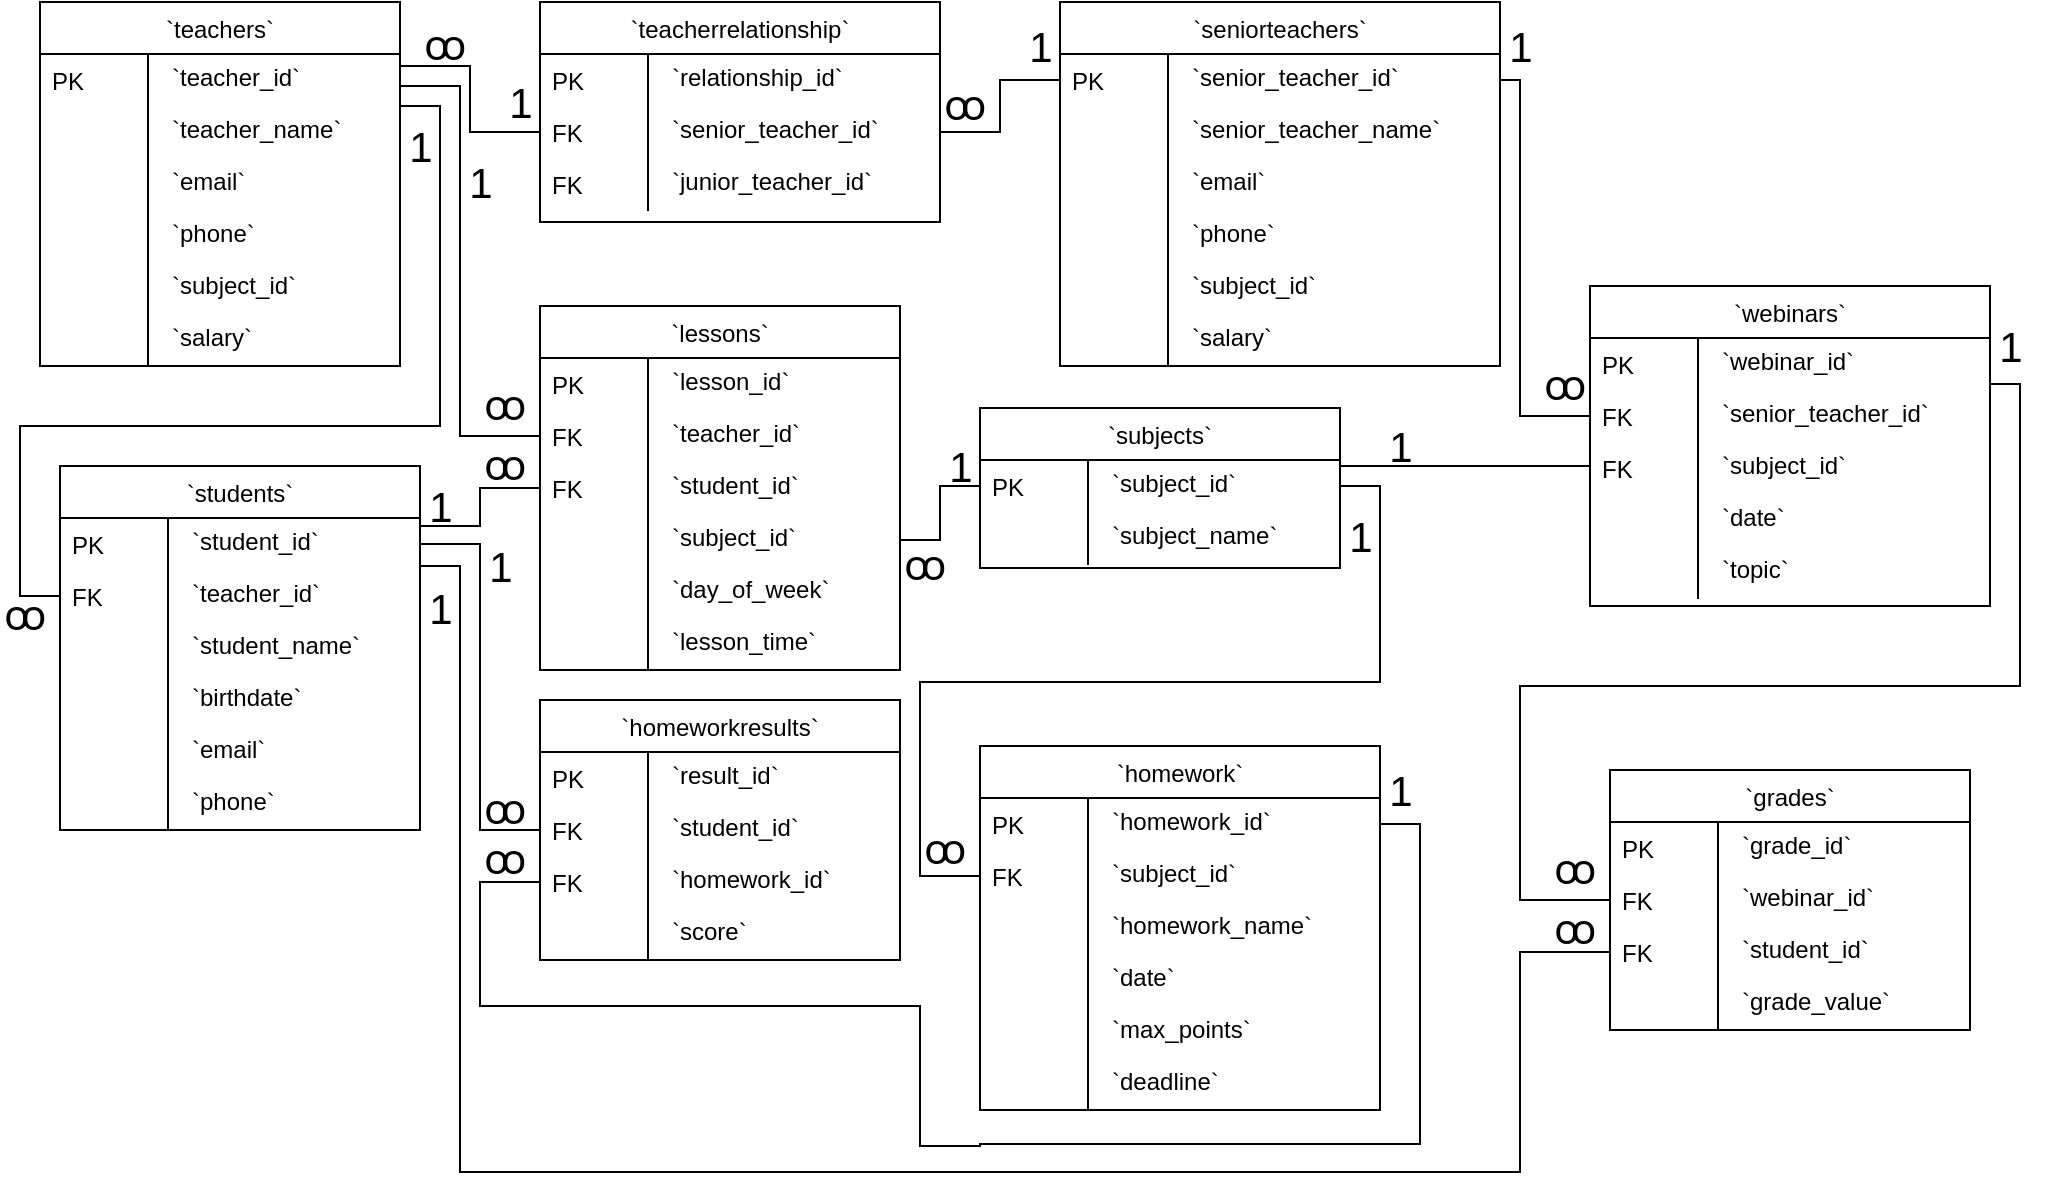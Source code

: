 <mxfile version="21.7.4" type="device">
  <diagram name="Страница — 1" id="VlObmKkYU1htEmcqtFjB">
    <mxGraphModel dx="1323" dy="-1681" grid="1" gridSize="10" guides="1" tooltips="1" connect="1" arrows="1" fold="1" page="1" pageScale="1" pageWidth="1169" pageHeight="827" math="0" shadow="0">
      <root>
        <mxCell id="0" />
        <mxCell id="1" parent="0" />
        <mxCell id="YLEVBwhidmgwvVXyxrOQ-135" value="`grades`" style="swimlane;fontStyle=0;childLayout=stackLayout;horizontal=1;startSize=26;fillColor=default;horizontalStack=0;resizeParent=1;resizeLast=0;collapsible=1;marginBottom=0;swimlaneFillColor=default;align=center;" parent="1" vertex="1">
          <mxGeometry x="815" y="3094" width="180" height="130" as="geometry" />
        </mxCell>
        <mxCell id="YLEVBwhidmgwvVXyxrOQ-136" value="`grade_id`" style="shape=partialRectangle;top=0;left=0;right=0;bottom=0;align=left;verticalAlign=top;spacingTop=-2;fillColor=none;spacingLeft=64;spacingRight=4;overflow=hidden;rotatable=0;points=[[0,0.5],[1,0.5]];portConstraint=eastwest;dropTarget=0;" parent="YLEVBwhidmgwvVXyxrOQ-135" vertex="1">
          <mxGeometry y="26" width="180" height="26" as="geometry" />
        </mxCell>
        <mxCell id="YLEVBwhidmgwvVXyxrOQ-137" value="PK" style="shape=partialRectangle;top=0;left=0;bottom=0;fillColor=none;align=left;verticalAlign=middle;spacingLeft=4;spacingRight=4;overflow=hidden;rotatable=180;points=[];portConstraint=eastwest;part=1;" parent="YLEVBwhidmgwvVXyxrOQ-136" vertex="1" connectable="0">
          <mxGeometry width="54" height="26" as="geometry" />
        </mxCell>
        <mxCell id="YLEVBwhidmgwvVXyxrOQ-140" value="`webinar_id`" style="shape=partialRectangle;top=0;left=0;right=0;bottom=0;align=left;verticalAlign=top;spacingTop=-2;fillColor=none;spacingLeft=64;spacingRight=4;overflow=hidden;rotatable=0;points=[[0,0.5],[1,0.5]];portConstraint=eastwest;dropTarget=0;" parent="YLEVBwhidmgwvVXyxrOQ-135" vertex="1">
          <mxGeometry y="52" width="180" height="26" as="geometry" />
        </mxCell>
        <mxCell id="YLEVBwhidmgwvVXyxrOQ-141" value="FK" style="shape=partialRectangle;top=0;left=0;bottom=0;fillColor=none;align=left;verticalAlign=middle;spacingLeft=4;spacingRight=4;overflow=hidden;rotatable=180;points=[];portConstraint=eastwest;part=1;" parent="YLEVBwhidmgwvVXyxrOQ-140" vertex="1" connectable="0">
          <mxGeometry width="54" height="26" as="geometry" />
        </mxCell>
        <mxCell id="YLEVBwhidmgwvVXyxrOQ-138" value="`student_id`" style="shape=partialRectangle;top=0;left=0;right=0;bottom=0;align=left;verticalAlign=top;spacingTop=-2;fillColor=none;spacingLeft=64;spacingRight=4;overflow=hidden;rotatable=0;points=[[0,0.5],[1,0.5]];portConstraint=eastwest;dropTarget=0;" parent="YLEVBwhidmgwvVXyxrOQ-135" vertex="1">
          <mxGeometry y="78" width="180" height="26" as="geometry" />
        </mxCell>
        <mxCell id="YLEVBwhidmgwvVXyxrOQ-139" value="FK" style="shape=partialRectangle;top=0;left=0;bottom=0;fillColor=none;align=left;verticalAlign=middle;spacingLeft=4;spacingRight=4;overflow=hidden;rotatable=180;points=[];portConstraint=eastwest;part=1;" parent="YLEVBwhidmgwvVXyxrOQ-138" vertex="1" connectable="0">
          <mxGeometry width="54" height="26" as="geometry" />
        </mxCell>
        <mxCell id="YLEVBwhidmgwvVXyxrOQ-142" value="`grade_value`" style="shape=partialRectangle;top=0;left=0;right=0;bottom=0;align=left;verticalAlign=top;spacingTop=-2;fillColor=none;spacingLeft=64;spacingRight=4;overflow=hidden;rotatable=0;points=[[0,0.5],[1,0.5]];portConstraint=eastwest;dropTarget=0;" parent="YLEVBwhidmgwvVXyxrOQ-135" vertex="1">
          <mxGeometry y="104" width="180" height="26" as="geometry" />
        </mxCell>
        <mxCell id="YLEVBwhidmgwvVXyxrOQ-143" value="" style="shape=partialRectangle;top=0;left=0;bottom=0;fillColor=none;align=left;verticalAlign=middle;spacingLeft=4;spacingRight=4;overflow=hidden;rotatable=180;points=[];portConstraint=eastwest;part=1;" parent="YLEVBwhidmgwvVXyxrOQ-142" vertex="1" connectable="0">
          <mxGeometry width="54" height="26" as="geometry" />
        </mxCell>
        <mxCell id="YLEVBwhidmgwvVXyxrOQ-154" value="`homework`" style="swimlane;fontStyle=0;childLayout=stackLayout;horizontal=1;startSize=26;fillColor=default;horizontalStack=0;resizeParent=1;resizeLast=0;collapsible=1;marginBottom=0;swimlaneFillColor=default;align=center;" parent="1" vertex="1">
          <mxGeometry x="500" y="3082" width="200" height="182" as="geometry" />
        </mxCell>
        <mxCell id="YLEVBwhidmgwvVXyxrOQ-155" value="`homework_id`" style="shape=partialRectangle;top=0;left=0;right=0;bottom=0;align=left;verticalAlign=top;spacingTop=-2;fillColor=none;spacingLeft=64;spacingRight=4;overflow=hidden;rotatable=0;points=[[0,0.5],[1,0.5]];portConstraint=eastwest;dropTarget=0;" parent="YLEVBwhidmgwvVXyxrOQ-154" vertex="1">
          <mxGeometry y="26" width="200" height="26" as="geometry" />
        </mxCell>
        <mxCell id="YLEVBwhidmgwvVXyxrOQ-156" value="PK" style="shape=partialRectangle;top=0;left=0;bottom=0;fillColor=none;align=left;verticalAlign=middle;spacingLeft=4;spacingRight=4;overflow=hidden;rotatable=180;points=[];portConstraint=eastwest;part=1;" parent="YLEVBwhidmgwvVXyxrOQ-155" vertex="1" connectable="0">
          <mxGeometry width="54" height="26" as="geometry" />
        </mxCell>
        <mxCell id="YLEVBwhidmgwvVXyxrOQ-157" value="`subject_id`" style="shape=partialRectangle;top=0;left=0;right=0;bottom=0;align=left;verticalAlign=top;spacingTop=-2;fillColor=none;spacingLeft=64;spacingRight=4;overflow=hidden;rotatable=0;points=[[0,0.5],[1,0.5]];portConstraint=eastwest;dropTarget=0;" parent="YLEVBwhidmgwvVXyxrOQ-154" vertex="1">
          <mxGeometry y="52" width="200" height="26" as="geometry" />
        </mxCell>
        <mxCell id="YLEVBwhidmgwvVXyxrOQ-158" value="FK" style="shape=partialRectangle;top=0;left=0;bottom=0;fillColor=none;align=left;verticalAlign=middle;spacingLeft=4;spacingRight=4;overflow=hidden;rotatable=180;points=[];portConstraint=eastwest;part=1;" parent="YLEVBwhidmgwvVXyxrOQ-157" vertex="1" connectable="0">
          <mxGeometry width="54" height="26" as="geometry" />
        </mxCell>
        <mxCell id="YLEVBwhidmgwvVXyxrOQ-159" value="`homework_name`" style="shape=partialRectangle;top=0;left=0;right=0;bottom=0;align=left;verticalAlign=top;spacingTop=-2;fillColor=none;spacingLeft=64;spacingRight=4;overflow=hidden;rotatable=0;points=[[0,0.5],[1,0.5]];portConstraint=eastwest;dropTarget=0;" parent="YLEVBwhidmgwvVXyxrOQ-154" vertex="1">
          <mxGeometry y="78" width="200" height="26" as="geometry" />
        </mxCell>
        <mxCell id="YLEVBwhidmgwvVXyxrOQ-160" value="" style="shape=partialRectangle;top=0;left=0;bottom=0;fillColor=none;align=left;verticalAlign=middle;spacingLeft=4;spacingRight=4;overflow=hidden;rotatable=180;points=[];portConstraint=eastwest;part=1;" parent="YLEVBwhidmgwvVXyxrOQ-159" vertex="1" connectable="0">
          <mxGeometry width="54" height="26" as="geometry" />
        </mxCell>
        <mxCell id="YLEVBwhidmgwvVXyxrOQ-161" value="`date`" style="shape=partialRectangle;top=0;left=0;right=0;bottom=0;align=left;verticalAlign=top;spacingTop=-2;fillColor=none;spacingLeft=64;spacingRight=4;overflow=hidden;rotatable=0;points=[[0,0.5],[1,0.5]];portConstraint=eastwest;dropTarget=0;" parent="YLEVBwhidmgwvVXyxrOQ-154" vertex="1">
          <mxGeometry y="104" width="200" height="26" as="geometry" />
        </mxCell>
        <mxCell id="YLEVBwhidmgwvVXyxrOQ-162" value="" style="shape=partialRectangle;top=0;left=0;bottom=0;fillColor=none;align=left;verticalAlign=middle;spacingLeft=4;spacingRight=4;overflow=hidden;rotatable=180;points=[];portConstraint=eastwest;part=1;" parent="YLEVBwhidmgwvVXyxrOQ-161" vertex="1" connectable="0">
          <mxGeometry width="54" height="26" as="geometry" />
        </mxCell>
        <mxCell id="YLEVBwhidmgwvVXyxrOQ-163" value="`max_points`" style="shape=partialRectangle;top=0;left=0;right=0;bottom=0;align=left;verticalAlign=top;spacingTop=-2;fillColor=none;spacingLeft=64;spacingRight=4;overflow=hidden;rotatable=0;points=[[0,0.5],[1,0.5]];portConstraint=eastwest;dropTarget=0;" parent="YLEVBwhidmgwvVXyxrOQ-154" vertex="1">
          <mxGeometry y="130" width="200" height="26" as="geometry" />
        </mxCell>
        <mxCell id="YLEVBwhidmgwvVXyxrOQ-164" value="" style="shape=partialRectangle;top=0;left=0;bottom=0;fillColor=none;align=left;verticalAlign=middle;spacingLeft=4;spacingRight=4;overflow=hidden;rotatable=180;points=[];portConstraint=eastwest;part=1;" parent="YLEVBwhidmgwvVXyxrOQ-163" vertex="1" connectable="0">
          <mxGeometry width="54" height="26" as="geometry" />
        </mxCell>
        <mxCell id="YLEVBwhidmgwvVXyxrOQ-165" value="`deadline`" style="shape=partialRectangle;top=0;left=0;right=0;bottom=0;align=left;verticalAlign=top;spacingTop=-2;fillColor=none;spacingLeft=64;spacingRight=4;overflow=hidden;rotatable=0;points=[[0,0.5],[1,0.5]];portConstraint=eastwest;dropTarget=0;" parent="YLEVBwhidmgwvVXyxrOQ-154" vertex="1">
          <mxGeometry y="156" width="200" height="26" as="geometry" />
        </mxCell>
        <mxCell id="YLEVBwhidmgwvVXyxrOQ-166" value="" style="shape=partialRectangle;top=0;left=0;bottom=0;fillColor=none;align=left;verticalAlign=middle;spacingLeft=4;spacingRight=4;overflow=hidden;rotatable=180;points=[];portConstraint=eastwest;part=1;" parent="YLEVBwhidmgwvVXyxrOQ-165" vertex="1" connectable="0">
          <mxGeometry width="54" height="26" as="geometry" />
        </mxCell>
        <mxCell id="YLEVBwhidmgwvVXyxrOQ-175" value="`homeworkresults`" style="swimlane;fontStyle=0;childLayout=stackLayout;horizontal=1;startSize=26;fillColor=default;horizontalStack=0;resizeParent=1;resizeLast=0;collapsible=1;marginBottom=0;swimlaneFillColor=default;align=center;" parent="1" vertex="1">
          <mxGeometry x="280" y="3059" width="180" height="130" as="geometry" />
        </mxCell>
        <mxCell id="YLEVBwhidmgwvVXyxrOQ-176" value="`result_id`" style="shape=partialRectangle;top=0;left=0;right=0;bottom=0;align=left;verticalAlign=top;spacingTop=-2;fillColor=none;spacingLeft=64;spacingRight=4;overflow=hidden;rotatable=0;points=[[0,0.5],[1,0.5]];portConstraint=eastwest;dropTarget=0;" parent="YLEVBwhidmgwvVXyxrOQ-175" vertex="1">
          <mxGeometry y="26" width="180" height="26" as="geometry" />
        </mxCell>
        <mxCell id="YLEVBwhidmgwvVXyxrOQ-177" value="PK" style="shape=partialRectangle;top=0;left=0;bottom=0;fillColor=none;align=left;verticalAlign=middle;spacingLeft=4;spacingRight=4;overflow=hidden;rotatable=180;points=[];portConstraint=eastwest;part=1;" parent="YLEVBwhidmgwvVXyxrOQ-176" vertex="1" connectable="0">
          <mxGeometry width="54" height="26" as="geometry" />
        </mxCell>
        <mxCell id="YLEVBwhidmgwvVXyxrOQ-178" value="`student_id`" style="shape=partialRectangle;top=0;left=0;right=0;bottom=0;align=left;verticalAlign=top;spacingTop=-2;fillColor=none;spacingLeft=64;spacingRight=4;overflow=hidden;rotatable=0;points=[[0,0.5],[1,0.5]];portConstraint=eastwest;dropTarget=0;" parent="YLEVBwhidmgwvVXyxrOQ-175" vertex="1">
          <mxGeometry y="52" width="180" height="26" as="geometry" />
        </mxCell>
        <mxCell id="YLEVBwhidmgwvVXyxrOQ-179" value="FK" style="shape=partialRectangle;top=0;left=0;bottom=0;fillColor=none;align=left;verticalAlign=middle;spacingLeft=4;spacingRight=4;overflow=hidden;rotatable=180;points=[];portConstraint=eastwest;part=1;" parent="YLEVBwhidmgwvVXyxrOQ-178" vertex="1" connectable="0">
          <mxGeometry width="54" height="26" as="geometry" />
        </mxCell>
        <mxCell id="YLEVBwhidmgwvVXyxrOQ-180" value="`homework_id`" style="shape=partialRectangle;top=0;left=0;right=0;bottom=0;align=left;verticalAlign=top;spacingTop=-2;fillColor=none;spacingLeft=64;spacingRight=4;overflow=hidden;rotatable=0;points=[[0,0.5],[1,0.5]];portConstraint=eastwest;dropTarget=0;" parent="YLEVBwhidmgwvVXyxrOQ-175" vertex="1">
          <mxGeometry y="78" width="180" height="26" as="geometry" />
        </mxCell>
        <mxCell id="YLEVBwhidmgwvVXyxrOQ-181" value="FK" style="shape=partialRectangle;top=0;left=0;bottom=0;fillColor=none;align=left;verticalAlign=middle;spacingLeft=4;spacingRight=4;overflow=hidden;rotatable=180;points=[];portConstraint=eastwest;part=1;" parent="YLEVBwhidmgwvVXyxrOQ-180" vertex="1" connectable="0">
          <mxGeometry width="54" height="26" as="geometry" />
        </mxCell>
        <mxCell id="YLEVBwhidmgwvVXyxrOQ-182" value="`score`" style="shape=partialRectangle;top=0;left=0;right=0;bottom=0;align=left;verticalAlign=top;spacingTop=-2;fillColor=none;spacingLeft=64;spacingRight=4;overflow=hidden;rotatable=0;points=[[0,0.5],[1,0.5]];portConstraint=eastwest;dropTarget=0;" parent="YLEVBwhidmgwvVXyxrOQ-175" vertex="1">
          <mxGeometry y="104" width="180" height="26" as="geometry" />
        </mxCell>
        <mxCell id="YLEVBwhidmgwvVXyxrOQ-183" value="" style="shape=partialRectangle;top=0;left=0;bottom=0;fillColor=none;align=left;verticalAlign=middle;spacingLeft=4;spacingRight=4;overflow=hidden;rotatable=180;points=[];portConstraint=eastwest;part=1;" parent="YLEVBwhidmgwvVXyxrOQ-182" vertex="1" connectable="0">
          <mxGeometry width="54" height="26" as="geometry" />
        </mxCell>
        <mxCell id="YLEVBwhidmgwvVXyxrOQ-194" value="`lessons`" style="swimlane;fontStyle=0;childLayout=stackLayout;horizontal=1;startSize=26;fillColor=default;horizontalStack=0;resizeParent=1;resizeLast=0;collapsible=1;marginBottom=0;swimlaneFillColor=default;align=center;" parent="1" vertex="1">
          <mxGeometry x="280" y="2862" width="180" height="182" as="geometry" />
        </mxCell>
        <mxCell id="YLEVBwhidmgwvVXyxrOQ-195" value="`lesson_id`" style="shape=partialRectangle;top=0;left=0;right=0;bottom=0;align=left;verticalAlign=top;spacingTop=-2;fillColor=none;spacingLeft=64;spacingRight=4;overflow=hidden;rotatable=0;points=[[0,0.5],[1,0.5]];portConstraint=eastwest;dropTarget=0;" parent="YLEVBwhidmgwvVXyxrOQ-194" vertex="1">
          <mxGeometry y="26" width="180" height="26" as="geometry" />
        </mxCell>
        <mxCell id="YLEVBwhidmgwvVXyxrOQ-196" value="PK" style="shape=partialRectangle;top=0;left=0;bottom=0;fillColor=none;align=left;verticalAlign=middle;spacingLeft=4;spacingRight=4;overflow=hidden;rotatable=180;points=[];portConstraint=eastwest;part=1;" parent="YLEVBwhidmgwvVXyxrOQ-195" vertex="1" connectable="0">
          <mxGeometry width="54" height="26" as="geometry" />
        </mxCell>
        <mxCell id="YLEVBwhidmgwvVXyxrOQ-197" value="`teacher_id`" style="shape=partialRectangle;top=0;left=0;right=0;bottom=0;align=left;verticalAlign=top;spacingTop=-2;fillColor=none;spacingLeft=64;spacingRight=4;overflow=hidden;rotatable=0;points=[[0,0.5],[1,0.5]];portConstraint=eastwest;dropTarget=0;" parent="YLEVBwhidmgwvVXyxrOQ-194" vertex="1">
          <mxGeometry y="52" width="180" height="26" as="geometry" />
        </mxCell>
        <mxCell id="YLEVBwhidmgwvVXyxrOQ-198" value="FK" style="shape=partialRectangle;top=0;left=0;bottom=0;fillColor=none;align=left;verticalAlign=middle;spacingLeft=4;spacingRight=4;overflow=hidden;rotatable=180;points=[];portConstraint=eastwest;part=1;" parent="YLEVBwhidmgwvVXyxrOQ-197" vertex="1" connectable="0">
          <mxGeometry width="54" height="26" as="geometry" />
        </mxCell>
        <mxCell id="YLEVBwhidmgwvVXyxrOQ-199" value="`student_id`" style="shape=partialRectangle;top=0;left=0;right=0;bottom=0;align=left;verticalAlign=top;spacingTop=-2;fillColor=none;spacingLeft=64;spacingRight=4;overflow=hidden;rotatable=0;points=[[0,0.5],[1,0.5]];portConstraint=eastwest;dropTarget=0;" parent="YLEVBwhidmgwvVXyxrOQ-194" vertex="1">
          <mxGeometry y="78" width="180" height="26" as="geometry" />
        </mxCell>
        <mxCell id="YLEVBwhidmgwvVXyxrOQ-200" value="FK" style="shape=partialRectangle;top=0;left=0;bottom=0;fillColor=none;align=left;verticalAlign=middle;spacingLeft=4;spacingRight=4;overflow=hidden;rotatable=180;points=[];portConstraint=eastwest;part=1;" parent="YLEVBwhidmgwvVXyxrOQ-199" vertex="1" connectable="0">
          <mxGeometry width="54" height="26" as="geometry" />
        </mxCell>
        <mxCell id="YLEVBwhidmgwvVXyxrOQ-201" value="`subject_id`" style="shape=partialRectangle;top=0;left=0;right=0;bottom=0;align=left;verticalAlign=top;spacingTop=-2;fillColor=none;spacingLeft=64;spacingRight=4;overflow=hidden;rotatable=0;points=[[0,0.5],[1,0.5]];portConstraint=eastwest;dropTarget=0;" parent="YLEVBwhidmgwvVXyxrOQ-194" vertex="1">
          <mxGeometry y="104" width="180" height="26" as="geometry" />
        </mxCell>
        <mxCell id="YLEVBwhidmgwvVXyxrOQ-202" value="" style="shape=partialRectangle;top=0;left=0;bottom=0;fillColor=none;align=left;verticalAlign=middle;spacingLeft=4;spacingRight=4;overflow=hidden;rotatable=180;points=[];portConstraint=eastwest;part=1;" parent="YLEVBwhidmgwvVXyxrOQ-201" vertex="1" connectable="0">
          <mxGeometry width="54" height="26" as="geometry" />
        </mxCell>
        <mxCell id="YLEVBwhidmgwvVXyxrOQ-203" value="`day_of_week`" style="shape=partialRectangle;top=0;left=0;right=0;bottom=0;align=left;verticalAlign=top;spacingTop=-2;fillColor=none;spacingLeft=64;spacingRight=4;overflow=hidden;rotatable=0;points=[[0,0.5],[1,0.5]];portConstraint=eastwest;dropTarget=0;" parent="YLEVBwhidmgwvVXyxrOQ-194" vertex="1">
          <mxGeometry y="130" width="180" height="26" as="geometry" />
        </mxCell>
        <mxCell id="YLEVBwhidmgwvVXyxrOQ-204" value="" style="shape=partialRectangle;top=0;left=0;bottom=0;fillColor=none;align=left;verticalAlign=middle;spacingLeft=4;spacingRight=4;overflow=hidden;rotatable=180;points=[];portConstraint=eastwest;part=1;" parent="YLEVBwhidmgwvVXyxrOQ-203" vertex="1" connectable="0">
          <mxGeometry width="54" height="26" as="geometry" />
        </mxCell>
        <mxCell id="YLEVBwhidmgwvVXyxrOQ-205" value="`lesson_time`" style="shape=partialRectangle;top=0;left=0;right=0;bottom=0;align=left;verticalAlign=top;spacingTop=-2;fillColor=none;spacingLeft=64;spacingRight=4;overflow=hidden;rotatable=0;points=[[0,0.5],[1,0.5]];portConstraint=eastwest;dropTarget=0;" parent="YLEVBwhidmgwvVXyxrOQ-194" vertex="1">
          <mxGeometry y="156" width="180" height="26" as="geometry" />
        </mxCell>
        <mxCell id="YLEVBwhidmgwvVXyxrOQ-206" value="" style="shape=partialRectangle;top=0;left=0;bottom=0;fillColor=none;align=left;verticalAlign=middle;spacingLeft=4;spacingRight=4;overflow=hidden;rotatable=180;points=[];portConstraint=eastwest;part=1;" parent="YLEVBwhidmgwvVXyxrOQ-205" vertex="1" connectable="0">
          <mxGeometry width="54" height="26" as="geometry" />
        </mxCell>
        <mxCell id="YLEVBwhidmgwvVXyxrOQ-222" value="`seniorteachers`" style="swimlane;fontStyle=0;childLayout=stackLayout;horizontal=1;startSize=26;fillColor=default;horizontalStack=0;resizeParent=1;resizeLast=0;collapsible=1;marginBottom=0;swimlaneFillColor=default;align=center;" parent="1" vertex="1">
          <mxGeometry x="540" y="2710" width="220" height="182" as="geometry" />
        </mxCell>
        <mxCell id="YLEVBwhidmgwvVXyxrOQ-223" value="`senior_teacher_id`" style="shape=partialRectangle;top=0;left=0;right=0;bottom=0;align=left;verticalAlign=top;spacingTop=-2;fillColor=none;spacingLeft=64;spacingRight=4;overflow=hidden;rotatable=0;points=[[0,0.5],[1,0.5]];portConstraint=eastwest;dropTarget=0;" parent="YLEVBwhidmgwvVXyxrOQ-222" vertex="1">
          <mxGeometry y="26" width="220" height="26" as="geometry" />
        </mxCell>
        <mxCell id="YLEVBwhidmgwvVXyxrOQ-224" value="PK" style="shape=partialRectangle;top=0;left=0;bottom=0;fillColor=none;align=left;verticalAlign=middle;spacingLeft=4;spacingRight=4;overflow=hidden;rotatable=180;points=[];portConstraint=eastwest;part=1;" parent="YLEVBwhidmgwvVXyxrOQ-223" vertex="1" connectable="0">
          <mxGeometry width="54" height="26" as="geometry" />
        </mxCell>
        <mxCell id="YLEVBwhidmgwvVXyxrOQ-225" value="`senior_teacher_name`" style="shape=partialRectangle;top=0;left=0;right=0;bottom=0;align=left;verticalAlign=top;spacingTop=-2;fillColor=none;spacingLeft=64;spacingRight=4;overflow=hidden;rotatable=0;points=[[0,0.5],[1,0.5]];portConstraint=eastwest;dropTarget=0;" parent="YLEVBwhidmgwvVXyxrOQ-222" vertex="1">
          <mxGeometry y="52" width="220" height="26" as="geometry" />
        </mxCell>
        <mxCell id="YLEVBwhidmgwvVXyxrOQ-226" value="" style="shape=partialRectangle;top=0;left=0;bottom=0;fillColor=none;align=left;verticalAlign=middle;spacingLeft=4;spacingRight=4;overflow=hidden;rotatable=180;points=[];portConstraint=eastwest;part=1;" parent="YLEVBwhidmgwvVXyxrOQ-225" vertex="1" connectable="0">
          <mxGeometry width="54" height="26" as="geometry" />
        </mxCell>
        <mxCell id="YLEVBwhidmgwvVXyxrOQ-227" value="`email`" style="shape=partialRectangle;top=0;left=0;right=0;bottom=0;align=left;verticalAlign=top;spacingTop=-2;fillColor=none;spacingLeft=64;spacingRight=4;overflow=hidden;rotatable=0;points=[[0,0.5],[1,0.5]];portConstraint=eastwest;dropTarget=0;" parent="YLEVBwhidmgwvVXyxrOQ-222" vertex="1">
          <mxGeometry y="78" width="220" height="26" as="geometry" />
        </mxCell>
        <mxCell id="YLEVBwhidmgwvVXyxrOQ-228" value="" style="shape=partialRectangle;top=0;left=0;bottom=0;fillColor=none;align=left;verticalAlign=middle;spacingLeft=4;spacingRight=4;overflow=hidden;rotatable=180;points=[];portConstraint=eastwest;part=1;" parent="YLEVBwhidmgwvVXyxrOQ-227" vertex="1" connectable="0">
          <mxGeometry width="54" height="26" as="geometry" />
        </mxCell>
        <mxCell id="YLEVBwhidmgwvVXyxrOQ-229" value="`phone`" style="shape=partialRectangle;top=0;left=0;right=0;bottom=0;align=left;verticalAlign=top;spacingTop=-2;fillColor=none;spacingLeft=64;spacingRight=4;overflow=hidden;rotatable=0;points=[[0,0.5],[1,0.5]];portConstraint=eastwest;dropTarget=0;" parent="YLEVBwhidmgwvVXyxrOQ-222" vertex="1">
          <mxGeometry y="104" width="220" height="26" as="geometry" />
        </mxCell>
        <mxCell id="YLEVBwhidmgwvVXyxrOQ-230" value="" style="shape=partialRectangle;top=0;left=0;bottom=0;fillColor=none;align=left;verticalAlign=middle;spacingLeft=4;spacingRight=4;overflow=hidden;rotatable=180;points=[];portConstraint=eastwest;part=1;" parent="YLEVBwhidmgwvVXyxrOQ-229" vertex="1" connectable="0">
          <mxGeometry width="54" height="26" as="geometry" />
        </mxCell>
        <mxCell id="YLEVBwhidmgwvVXyxrOQ-231" value="`subject_id`" style="shape=partialRectangle;top=0;left=0;right=0;bottom=0;align=left;verticalAlign=top;spacingTop=-2;fillColor=none;spacingLeft=64;spacingRight=4;overflow=hidden;rotatable=0;points=[[0,0.5],[1,0.5]];portConstraint=eastwest;dropTarget=0;" parent="YLEVBwhidmgwvVXyxrOQ-222" vertex="1">
          <mxGeometry y="130" width="220" height="26" as="geometry" />
        </mxCell>
        <mxCell id="YLEVBwhidmgwvVXyxrOQ-232" value="" style="shape=partialRectangle;top=0;left=0;bottom=0;fillColor=none;align=left;verticalAlign=middle;spacingLeft=4;spacingRight=4;overflow=hidden;rotatable=180;points=[];portConstraint=eastwest;part=1;" parent="YLEVBwhidmgwvVXyxrOQ-231" vertex="1" connectable="0">
          <mxGeometry width="54" height="26" as="geometry" />
        </mxCell>
        <mxCell id="YLEVBwhidmgwvVXyxrOQ-233" value="`salary`" style="shape=partialRectangle;top=0;left=0;right=0;bottom=0;align=left;verticalAlign=top;spacingTop=-2;fillColor=none;spacingLeft=64;spacingRight=4;overflow=hidden;rotatable=0;points=[[0,0.5],[1,0.5]];portConstraint=eastwest;dropTarget=0;" parent="YLEVBwhidmgwvVXyxrOQ-222" vertex="1">
          <mxGeometry y="156" width="220" height="26" as="geometry" />
        </mxCell>
        <mxCell id="YLEVBwhidmgwvVXyxrOQ-234" value="" style="shape=partialRectangle;top=0;left=0;bottom=0;fillColor=none;align=left;verticalAlign=middle;spacingLeft=4;spacingRight=4;overflow=hidden;rotatable=180;points=[];portConstraint=eastwest;part=1;" parent="YLEVBwhidmgwvVXyxrOQ-233" vertex="1" connectable="0">
          <mxGeometry width="54" height="26" as="geometry" />
        </mxCell>
        <mxCell id="YLEVBwhidmgwvVXyxrOQ-241" value="`students`" style="swimlane;fontStyle=0;childLayout=stackLayout;horizontal=1;startSize=26;fillColor=default;horizontalStack=0;resizeParent=1;resizeLast=0;collapsible=1;marginBottom=0;swimlaneFillColor=default;align=center;" parent="1" vertex="1">
          <mxGeometry x="40" y="2942" width="180" height="182" as="geometry" />
        </mxCell>
        <mxCell id="YLEVBwhidmgwvVXyxrOQ-242" value="`student_id`" style="shape=partialRectangle;top=0;left=0;right=0;bottom=0;align=left;verticalAlign=top;spacingTop=-2;fillColor=none;spacingLeft=64;spacingRight=4;overflow=hidden;rotatable=0;points=[[0,0.5],[1,0.5]];portConstraint=eastwest;dropTarget=0;" parent="YLEVBwhidmgwvVXyxrOQ-241" vertex="1">
          <mxGeometry y="26" width="180" height="26" as="geometry" />
        </mxCell>
        <mxCell id="YLEVBwhidmgwvVXyxrOQ-243" value="PK" style="shape=partialRectangle;top=0;left=0;bottom=0;fillColor=none;align=left;verticalAlign=middle;spacingLeft=4;spacingRight=4;overflow=hidden;rotatable=180;points=[];portConstraint=eastwest;part=1;" parent="YLEVBwhidmgwvVXyxrOQ-242" vertex="1" connectable="0">
          <mxGeometry width="54" height="26" as="geometry" />
        </mxCell>
        <mxCell id="YLEVBwhidmgwvVXyxrOQ-252" value="`teacher_id`" style="shape=partialRectangle;top=0;left=0;right=0;bottom=0;align=left;verticalAlign=top;spacingTop=-2;fillColor=none;spacingLeft=64;spacingRight=4;overflow=hidden;rotatable=0;points=[[0,0.5],[1,0.5]];portConstraint=eastwest;dropTarget=0;" parent="YLEVBwhidmgwvVXyxrOQ-241" vertex="1">
          <mxGeometry y="52" width="180" height="26" as="geometry" />
        </mxCell>
        <mxCell id="YLEVBwhidmgwvVXyxrOQ-253" value="FK" style="shape=partialRectangle;top=0;left=0;bottom=0;fillColor=none;align=left;verticalAlign=middle;spacingLeft=4;spacingRight=4;overflow=hidden;rotatable=180;points=[];portConstraint=eastwest;part=1;" parent="YLEVBwhidmgwvVXyxrOQ-252" vertex="1" connectable="0">
          <mxGeometry width="54" height="26" as="geometry" />
        </mxCell>
        <mxCell id="YLEVBwhidmgwvVXyxrOQ-244" value="`student_name`" style="shape=partialRectangle;top=0;left=0;right=0;bottom=0;align=left;verticalAlign=top;spacingTop=-2;fillColor=none;spacingLeft=64;spacingRight=4;overflow=hidden;rotatable=0;points=[[0,0.5],[1,0.5]];portConstraint=eastwest;dropTarget=0;" parent="YLEVBwhidmgwvVXyxrOQ-241" vertex="1">
          <mxGeometry y="78" width="180" height="26" as="geometry" />
        </mxCell>
        <mxCell id="YLEVBwhidmgwvVXyxrOQ-245" value="" style="shape=partialRectangle;top=0;left=0;bottom=0;fillColor=none;align=left;verticalAlign=middle;spacingLeft=4;spacingRight=4;overflow=hidden;rotatable=180;points=[];portConstraint=eastwest;part=1;" parent="YLEVBwhidmgwvVXyxrOQ-244" vertex="1" connectable="0">
          <mxGeometry width="54" height="26" as="geometry" />
        </mxCell>
        <mxCell id="YLEVBwhidmgwvVXyxrOQ-246" value="`birthdate`" style="shape=partialRectangle;top=0;left=0;right=0;bottom=0;align=left;verticalAlign=top;spacingTop=-2;fillColor=none;spacingLeft=64;spacingRight=4;overflow=hidden;rotatable=0;points=[[0,0.5],[1,0.5]];portConstraint=eastwest;dropTarget=0;" parent="YLEVBwhidmgwvVXyxrOQ-241" vertex="1">
          <mxGeometry y="104" width="180" height="26" as="geometry" />
        </mxCell>
        <mxCell id="YLEVBwhidmgwvVXyxrOQ-247" value="" style="shape=partialRectangle;top=0;left=0;bottom=0;fillColor=none;align=left;verticalAlign=middle;spacingLeft=4;spacingRight=4;overflow=hidden;rotatable=180;points=[];portConstraint=eastwest;part=1;" parent="YLEVBwhidmgwvVXyxrOQ-246" vertex="1" connectable="0">
          <mxGeometry width="54" height="26" as="geometry" />
        </mxCell>
        <mxCell id="YLEVBwhidmgwvVXyxrOQ-248" value="`email`" style="shape=partialRectangle;top=0;left=0;right=0;bottom=0;align=left;verticalAlign=top;spacingTop=-2;fillColor=none;spacingLeft=64;spacingRight=4;overflow=hidden;rotatable=0;points=[[0,0.5],[1,0.5]];portConstraint=eastwest;dropTarget=0;" parent="YLEVBwhidmgwvVXyxrOQ-241" vertex="1">
          <mxGeometry y="130" width="180" height="26" as="geometry" />
        </mxCell>
        <mxCell id="YLEVBwhidmgwvVXyxrOQ-249" value="" style="shape=partialRectangle;top=0;left=0;bottom=0;fillColor=none;align=left;verticalAlign=middle;spacingLeft=4;spacingRight=4;overflow=hidden;rotatable=180;points=[];portConstraint=eastwest;part=1;" parent="YLEVBwhidmgwvVXyxrOQ-248" vertex="1" connectable="0">
          <mxGeometry width="54" height="26" as="geometry" />
        </mxCell>
        <mxCell id="YLEVBwhidmgwvVXyxrOQ-250" value="`phone`" style="shape=partialRectangle;top=0;left=0;right=0;bottom=0;align=left;verticalAlign=top;spacingTop=-2;fillColor=none;spacingLeft=64;spacingRight=4;overflow=hidden;rotatable=0;points=[[0,0.5],[1,0.5]];portConstraint=eastwest;dropTarget=0;" parent="YLEVBwhidmgwvVXyxrOQ-241" vertex="1">
          <mxGeometry y="156" width="180" height="26" as="geometry" />
        </mxCell>
        <mxCell id="YLEVBwhidmgwvVXyxrOQ-251" value="" style="shape=partialRectangle;top=0;left=0;bottom=0;fillColor=none;align=left;verticalAlign=middle;spacingLeft=4;spacingRight=4;overflow=hidden;rotatable=180;points=[];portConstraint=eastwest;part=1;" parent="YLEVBwhidmgwvVXyxrOQ-250" vertex="1" connectable="0">
          <mxGeometry width="54" height="26" as="geometry" />
        </mxCell>
        <mxCell id="YLEVBwhidmgwvVXyxrOQ-260" value="`subjects`" style="swimlane;fontStyle=0;childLayout=stackLayout;horizontal=1;startSize=26;fillColor=default;horizontalStack=0;resizeParent=1;resizeLast=0;collapsible=1;marginBottom=0;swimlaneFillColor=default;align=center;" parent="1" vertex="1">
          <mxGeometry x="500" y="2913" width="180" height="80" as="geometry" />
        </mxCell>
        <mxCell id="YLEVBwhidmgwvVXyxrOQ-261" value="`subject_id`" style="shape=partialRectangle;top=0;left=0;right=0;bottom=0;align=left;verticalAlign=top;spacingTop=-2;fillColor=none;spacingLeft=64;spacingRight=4;overflow=hidden;rotatable=0;points=[[0,0.5],[1,0.5]];portConstraint=eastwest;dropTarget=0;" parent="YLEVBwhidmgwvVXyxrOQ-260" vertex="1">
          <mxGeometry y="26" width="180" height="26" as="geometry" />
        </mxCell>
        <mxCell id="YLEVBwhidmgwvVXyxrOQ-262" value="PK" style="shape=partialRectangle;top=0;left=0;bottom=0;fillColor=none;align=left;verticalAlign=middle;spacingLeft=4;spacingRight=4;overflow=hidden;rotatable=180;points=[];portConstraint=eastwest;part=1;" parent="YLEVBwhidmgwvVXyxrOQ-261" vertex="1" connectable="0">
          <mxGeometry width="54" height="26" as="geometry" />
        </mxCell>
        <mxCell id="YLEVBwhidmgwvVXyxrOQ-263" value="`subject_name`" style="shape=partialRectangle;top=0;left=0;right=0;bottom=0;align=left;verticalAlign=top;spacingTop=-2;fillColor=none;spacingLeft=64;spacingRight=4;overflow=hidden;rotatable=0;points=[[0,0.5],[1,0.5]];portConstraint=eastwest;dropTarget=0;" parent="YLEVBwhidmgwvVXyxrOQ-260" vertex="1">
          <mxGeometry y="52" width="180" height="26" as="geometry" />
        </mxCell>
        <mxCell id="YLEVBwhidmgwvVXyxrOQ-264" value="" style="shape=partialRectangle;top=0;left=0;bottom=0;fillColor=none;align=left;verticalAlign=middle;spacingLeft=4;spacingRight=4;overflow=hidden;rotatable=180;points=[];portConstraint=eastwest;part=1;" parent="YLEVBwhidmgwvVXyxrOQ-263" vertex="1" connectable="0">
          <mxGeometry width="54" height="26" as="geometry" />
        </mxCell>
        <mxCell id="YLEVBwhidmgwvVXyxrOQ-271" value="`teacherrelationship`" style="swimlane;fontStyle=0;childLayout=stackLayout;horizontal=1;startSize=26;fillColor=default;horizontalStack=0;resizeParent=1;resizeLast=0;collapsible=1;marginBottom=0;swimlaneFillColor=default;align=center;" parent="1" vertex="1">
          <mxGeometry x="280" y="2710" width="200" height="110" as="geometry" />
        </mxCell>
        <mxCell id="YLEVBwhidmgwvVXyxrOQ-272" value="`relationship_id`" style="shape=partialRectangle;top=0;left=0;right=0;bottom=0;align=left;verticalAlign=top;spacingTop=-2;fillColor=none;spacingLeft=64;spacingRight=4;overflow=hidden;rotatable=0;points=[[0,0.5],[1,0.5]];portConstraint=eastwest;dropTarget=0;" parent="YLEVBwhidmgwvVXyxrOQ-271" vertex="1">
          <mxGeometry y="26" width="200" height="26" as="geometry" />
        </mxCell>
        <mxCell id="YLEVBwhidmgwvVXyxrOQ-273" value="PK" style="shape=partialRectangle;top=0;left=0;bottom=0;fillColor=none;align=left;verticalAlign=middle;spacingLeft=4;spacingRight=4;overflow=hidden;rotatable=180;points=[];portConstraint=eastwest;part=1;" parent="YLEVBwhidmgwvVXyxrOQ-272" vertex="1" connectable="0">
          <mxGeometry width="54" height="26" as="geometry" />
        </mxCell>
        <mxCell id="YLEVBwhidmgwvVXyxrOQ-274" value="`senior_teacher_id`" style="shape=partialRectangle;top=0;left=0;right=0;bottom=0;align=left;verticalAlign=top;spacingTop=-2;fillColor=none;spacingLeft=64;spacingRight=4;overflow=hidden;rotatable=0;points=[[0,0.5],[1,0.5]];portConstraint=eastwest;dropTarget=0;" parent="YLEVBwhidmgwvVXyxrOQ-271" vertex="1">
          <mxGeometry y="52" width="200" height="26" as="geometry" />
        </mxCell>
        <mxCell id="YLEVBwhidmgwvVXyxrOQ-275" value="FK" style="shape=partialRectangle;top=0;left=0;bottom=0;fillColor=none;align=left;verticalAlign=middle;spacingLeft=4;spacingRight=4;overflow=hidden;rotatable=180;points=[];portConstraint=eastwest;part=1;" parent="YLEVBwhidmgwvVXyxrOQ-274" vertex="1" connectable="0">
          <mxGeometry width="54" height="26" as="geometry" />
        </mxCell>
        <mxCell id="YLEVBwhidmgwvVXyxrOQ-276" value="`junior_teacher_id`" style="shape=partialRectangle;top=0;left=0;right=0;bottom=0;align=left;verticalAlign=top;spacingTop=-2;fillColor=none;spacingLeft=64;spacingRight=4;overflow=hidden;rotatable=0;points=[[0,0.5],[1,0.5]];portConstraint=eastwest;dropTarget=0;" parent="YLEVBwhidmgwvVXyxrOQ-271" vertex="1">
          <mxGeometry y="78" width="200" height="26" as="geometry" />
        </mxCell>
        <mxCell id="YLEVBwhidmgwvVXyxrOQ-277" value="FK" style="shape=partialRectangle;top=0;left=0;bottom=0;fillColor=none;align=left;verticalAlign=middle;spacingLeft=4;spacingRight=4;overflow=hidden;rotatable=180;points=[];portConstraint=eastwest;part=1;" parent="YLEVBwhidmgwvVXyxrOQ-276" vertex="1" connectable="0">
          <mxGeometry width="54" height="26" as="geometry" />
        </mxCell>
        <mxCell id="YLEVBwhidmgwvVXyxrOQ-288" value="`teachers`" style="swimlane;fontStyle=0;childLayout=stackLayout;horizontal=1;startSize=26;fillColor=default;horizontalStack=0;resizeParent=1;resizeLast=0;collapsible=1;marginBottom=0;swimlaneFillColor=default;align=center;" parent="1" vertex="1">
          <mxGeometry x="30" y="2710" width="180" height="182" as="geometry" />
        </mxCell>
        <mxCell id="YLEVBwhidmgwvVXyxrOQ-289" value="`teacher_id`" style="shape=partialRectangle;top=0;left=0;right=0;bottom=0;align=left;verticalAlign=top;spacingTop=-2;fillColor=none;spacingLeft=64;spacingRight=4;overflow=hidden;rotatable=0;points=[[0,0.5],[1,0.5]];portConstraint=eastwest;dropTarget=0;" parent="YLEVBwhidmgwvVXyxrOQ-288" vertex="1">
          <mxGeometry y="26" width="180" height="26" as="geometry" />
        </mxCell>
        <mxCell id="YLEVBwhidmgwvVXyxrOQ-290" value="PK" style="shape=partialRectangle;top=0;left=0;bottom=0;fillColor=none;align=left;verticalAlign=middle;spacingLeft=4;spacingRight=4;overflow=hidden;rotatable=180;points=[];portConstraint=eastwest;part=1;" parent="YLEVBwhidmgwvVXyxrOQ-289" vertex="1" connectable="0">
          <mxGeometry width="54" height="26" as="geometry" />
        </mxCell>
        <mxCell id="YLEVBwhidmgwvVXyxrOQ-291" value="`teacher_name`" style="shape=partialRectangle;top=0;left=0;right=0;bottom=0;align=left;verticalAlign=top;spacingTop=-2;fillColor=none;spacingLeft=64;spacingRight=4;overflow=hidden;rotatable=0;points=[[0,0.5],[1,0.5]];portConstraint=eastwest;dropTarget=0;" parent="YLEVBwhidmgwvVXyxrOQ-288" vertex="1">
          <mxGeometry y="52" width="180" height="26" as="geometry" />
        </mxCell>
        <mxCell id="YLEVBwhidmgwvVXyxrOQ-292" value="" style="shape=partialRectangle;top=0;left=0;bottom=0;fillColor=none;align=left;verticalAlign=middle;spacingLeft=4;spacingRight=4;overflow=hidden;rotatable=180;points=[];portConstraint=eastwest;part=1;" parent="YLEVBwhidmgwvVXyxrOQ-291" vertex="1" connectable="0">
          <mxGeometry width="54" height="26" as="geometry" />
        </mxCell>
        <mxCell id="YLEVBwhidmgwvVXyxrOQ-293" value="`email`" style="shape=partialRectangle;top=0;left=0;right=0;bottom=0;align=left;verticalAlign=top;spacingTop=-2;fillColor=none;spacingLeft=64;spacingRight=4;overflow=hidden;rotatable=0;points=[[0,0.5],[1,0.5]];portConstraint=eastwest;dropTarget=0;" parent="YLEVBwhidmgwvVXyxrOQ-288" vertex="1">
          <mxGeometry y="78" width="180" height="26" as="geometry" />
        </mxCell>
        <mxCell id="YLEVBwhidmgwvVXyxrOQ-294" value="" style="shape=partialRectangle;top=0;left=0;bottom=0;fillColor=none;align=left;verticalAlign=middle;spacingLeft=4;spacingRight=4;overflow=hidden;rotatable=180;points=[];portConstraint=eastwest;part=1;" parent="YLEVBwhidmgwvVXyxrOQ-293" vertex="1" connectable="0">
          <mxGeometry width="54" height="26" as="geometry" />
        </mxCell>
        <mxCell id="YLEVBwhidmgwvVXyxrOQ-295" value="`phone`" style="shape=partialRectangle;top=0;left=0;right=0;bottom=0;align=left;verticalAlign=top;spacingTop=-2;fillColor=none;spacingLeft=64;spacingRight=4;overflow=hidden;rotatable=0;points=[[0,0.5],[1,0.5]];portConstraint=eastwest;dropTarget=0;" parent="YLEVBwhidmgwvVXyxrOQ-288" vertex="1">
          <mxGeometry y="104" width="180" height="26" as="geometry" />
        </mxCell>
        <mxCell id="YLEVBwhidmgwvVXyxrOQ-296" value="" style="shape=partialRectangle;top=0;left=0;bottom=0;fillColor=none;align=left;verticalAlign=middle;spacingLeft=4;spacingRight=4;overflow=hidden;rotatable=180;points=[];portConstraint=eastwest;part=1;" parent="YLEVBwhidmgwvVXyxrOQ-295" vertex="1" connectable="0">
          <mxGeometry width="54" height="26" as="geometry" />
        </mxCell>
        <mxCell id="YLEVBwhidmgwvVXyxrOQ-297" value="`subject_id`" style="shape=partialRectangle;top=0;left=0;right=0;bottom=0;align=left;verticalAlign=top;spacingTop=-2;fillColor=none;spacingLeft=64;spacingRight=4;overflow=hidden;rotatable=0;points=[[0,0.5],[1,0.5]];portConstraint=eastwest;dropTarget=0;" parent="YLEVBwhidmgwvVXyxrOQ-288" vertex="1">
          <mxGeometry y="130" width="180" height="26" as="geometry" />
        </mxCell>
        <mxCell id="YLEVBwhidmgwvVXyxrOQ-298" value="" style="shape=partialRectangle;top=0;left=0;bottom=0;fillColor=none;align=left;verticalAlign=middle;spacingLeft=4;spacingRight=4;overflow=hidden;rotatable=180;points=[];portConstraint=eastwest;part=1;" parent="YLEVBwhidmgwvVXyxrOQ-297" vertex="1" connectable="0">
          <mxGeometry width="54" height="26" as="geometry" />
        </mxCell>
        <mxCell id="YLEVBwhidmgwvVXyxrOQ-299" value="`salary`" style="shape=partialRectangle;top=0;left=0;right=0;bottom=0;align=left;verticalAlign=top;spacingTop=-2;fillColor=none;spacingLeft=64;spacingRight=4;overflow=hidden;rotatable=0;points=[[0,0.5],[1,0.5]];portConstraint=eastwest;dropTarget=0;" parent="YLEVBwhidmgwvVXyxrOQ-288" vertex="1">
          <mxGeometry y="156" width="180" height="26" as="geometry" />
        </mxCell>
        <mxCell id="YLEVBwhidmgwvVXyxrOQ-300" value="" style="shape=partialRectangle;top=0;left=0;bottom=0;fillColor=none;align=left;verticalAlign=middle;spacingLeft=4;spacingRight=4;overflow=hidden;rotatable=180;points=[];portConstraint=eastwest;part=1;" parent="YLEVBwhidmgwvVXyxrOQ-299" vertex="1" connectable="0">
          <mxGeometry width="54" height="26" as="geometry" />
        </mxCell>
        <mxCell id="YLEVBwhidmgwvVXyxrOQ-307" value="`webinars`" style="swimlane;fontStyle=0;childLayout=stackLayout;horizontal=1;startSize=26;fillColor=default;horizontalStack=0;resizeParent=1;resizeLast=0;collapsible=1;marginBottom=0;swimlaneFillColor=default;align=center;" parent="1" vertex="1">
          <mxGeometry x="805" y="2852" width="200" height="160" as="geometry" />
        </mxCell>
        <mxCell id="YLEVBwhidmgwvVXyxrOQ-308" value="`webinar_id`" style="shape=partialRectangle;top=0;left=0;right=0;bottom=0;align=left;verticalAlign=top;spacingTop=-2;fillColor=none;spacingLeft=64;spacingRight=4;overflow=hidden;rotatable=0;points=[[0,0.5],[1,0.5]];portConstraint=eastwest;dropTarget=0;" parent="YLEVBwhidmgwvVXyxrOQ-307" vertex="1">
          <mxGeometry y="26" width="200" height="26" as="geometry" />
        </mxCell>
        <mxCell id="YLEVBwhidmgwvVXyxrOQ-309" value="PK" style="shape=partialRectangle;top=0;left=0;bottom=0;fillColor=none;align=left;verticalAlign=middle;spacingLeft=4;spacingRight=4;overflow=hidden;rotatable=180;points=[];portConstraint=eastwest;part=1;" parent="YLEVBwhidmgwvVXyxrOQ-308" vertex="1" connectable="0">
          <mxGeometry width="54" height="26" as="geometry" />
        </mxCell>
        <mxCell id="YLEVBwhidmgwvVXyxrOQ-316" value="`senior_teacher_id`" style="shape=partialRectangle;top=0;left=0;right=0;bottom=0;align=left;verticalAlign=top;spacingTop=-2;fillColor=none;spacingLeft=64;spacingRight=4;overflow=hidden;rotatable=0;points=[[0,0.5],[1,0.5]];portConstraint=eastwest;dropTarget=0;" parent="YLEVBwhidmgwvVXyxrOQ-307" vertex="1">
          <mxGeometry y="52" width="200" height="26" as="geometry" />
        </mxCell>
        <mxCell id="YLEVBwhidmgwvVXyxrOQ-317" value="FK" style="shape=partialRectangle;top=0;left=0;bottom=0;fillColor=none;align=left;verticalAlign=middle;spacingLeft=4;spacingRight=4;overflow=hidden;rotatable=180;points=[];portConstraint=eastwest;part=1;" parent="YLEVBwhidmgwvVXyxrOQ-316" vertex="1" connectable="0">
          <mxGeometry width="54" height="26" as="geometry" />
        </mxCell>
        <mxCell id="YLEVBwhidmgwvVXyxrOQ-310" value="`subject_id`" style="shape=partialRectangle;top=0;left=0;right=0;bottom=0;align=left;verticalAlign=top;spacingTop=-2;fillColor=none;spacingLeft=64;spacingRight=4;overflow=hidden;rotatable=0;points=[[0,0.5],[1,0.5]];portConstraint=eastwest;dropTarget=0;" parent="YLEVBwhidmgwvVXyxrOQ-307" vertex="1">
          <mxGeometry y="78" width="200" height="26" as="geometry" />
        </mxCell>
        <mxCell id="YLEVBwhidmgwvVXyxrOQ-311" value="FK" style="shape=partialRectangle;top=0;left=0;bottom=0;fillColor=none;align=left;verticalAlign=middle;spacingLeft=4;spacingRight=4;overflow=hidden;rotatable=180;points=[];portConstraint=eastwest;part=1;" parent="YLEVBwhidmgwvVXyxrOQ-310" vertex="1" connectable="0">
          <mxGeometry width="54" height="26" as="geometry" />
        </mxCell>
        <mxCell id="YLEVBwhidmgwvVXyxrOQ-312" value="`date`" style="shape=partialRectangle;top=0;left=0;right=0;bottom=0;align=left;verticalAlign=top;spacingTop=-2;fillColor=none;spacingLeft=64;spacingRight=4;overflow=hidden;rotatable=0;points=[[0,0.5],[1,0.5]];portConstraint=eastwest;dropTarget=0;" parent="YLEVBwhidmgwvVXyxrOQ-307" vertex="1">
          <mxGeometry y="104" width="200" height="26" as="geometry" />
        </mxCell>
        <mxCell id="YLEVBwhidmgwvVXyxrOQ-313" value="" style="shape=partialRectangle;top=0;left=0;bottom=0;fillColor=none;align=left;verticalAlign=middle;spacingLeft=4;spacingRight=4;overflow=hidden;rotatable=180;points=[];portConstraint=eastwest;part=1;" parent="YLEVBwhidmgwvVXyxrOQ-312" vertex="1" connectable="0">
          <mxGeometry width="54" height="26" as="geometry" />
        </mxCell>
        <mxCell id="YLEVBwhidmgwvVXyxrOQ-314" value="`topic`" style="shape=partialRectangle;top=0;left=0;right=0;bottom=0;align=left;verticalAlign=top;spacingTop=-2;fillColor=none;spacingLeft=64;spacingRight=4;overflow=hidden;rotatable=0;points=[[0,0.5],[1,0.5]];portConstraint=eastwest;dropTarget=0;" parent="YLEVBwhidmgwvVXyxrOQ-307" vertex="1">
          <mxGeometry y="130" width="200" height="26" as="geometry" />
        </mxCell>
        <mxCell id="YLEVBwhidmgwvVXyxrOQ-315" value="" style="shape=partialRectangle;top=0;left=0;bottom=0;fillColor=none;align=left;verticalAlign=middle;spacingLeft=4;spacingRight=4;overflow=hidden;rotatable=180;points=[];portConstraint=eastwest;part=1;" parent="YLEVBwhidmgwvVXyxrOQ-314" vertex="1" connectable="0">
          <mxGeometry width="54" height="26" as="geometry" />
        </mxCell>
        <mxCell id="YLEVBwhidmgwvVXyxrOQ-326" style="edgeStyle=orthogonalEdgeStyle;rounded=0;orthogonalLoop=1;jettySize=auto;html=1;entryX=1;entryY=0.5;entryDx=0;entryDy=0;endArrow=none;endFill=0;" parent="1" source="YLEVBwhidmgwvVXyxrOQ-223" target="YLEVBwhidmgwvVXyxrOQ-274" edge="1">
          <mxGeometry relative="1" as="geometry" />
        </mxCell>
        <mxCell id="YLEVBwhidmgwvVXyxrOQ-327" value="" style="edgeStyle=orthogonalEdgeStyle;rounded=0;orthogonalLoop=1;jettySize=auto;html=1;endArrow=none;endFill=0;" parent="1" source="YLEVBwhidmgwvVXyxrOQ-289" target="YLEVBwhidmgwvVXyxrOQ-274" edge="1">
          <mxGeometry x="-0.783" y="-9" relative="1" as="geometry">
            <mxPoint as="offset" />
            <Array as="points">
              <mxPoint x="245" y="2742" />
              <mxPoint x="245" y="2775" />
            </Array>
          </mxGeometry>
        </mxCell>
        <mxCell id="YLEVBwhidmgwvVXyxrOQ-328" style="edgeStyle=orthogonalEdgeStyle;rounded=0;orthogonalLoop=1;jettySize=auto;html=1;endArrow=none;endFill=0;exitX=0;exitY=0.5;exitDx=0;exitDy=0;entryX=1;entryY=0.5;entryDx=0;entryDy=0;" parent="1" source="YLEVBwhidmgwvVXyxrOQ-252" target="YLEVBwhidmgwvVXyxrOQ-289" edge="1">
          <mxGeometry relative="1" as="geometry">
            <Array as="points">
              <mxPoint x="20" y="3007" />
              <mxPoint x="20" y="2922" />
              <mxPoint x="230" y="2922" />
              <mxPoint x="230" y="2762" />
              <mxPoint x="210" y="2762" />
            </Array>
          </mxGeometry>
        </mxCell>
        <mxCell id="YLEVBwhidmgwvVXyxrOQ-329" style="edgeStyle=orthogonalEdgeStyle;rounded=0;orthogonalLoop=1;jettySize=auto;html=1;endArrow=none;endFill=0;" parent="1" source="YLEVBwhidmgwvVXyxrOQ-242" target="YLEVBwhidmgwvVXyxrOQ-199" edge="1">
          <mxGeometry relative="1" as="geometry">
            <Array as="points">
              <mxPoint x="250" y="2972" />
              <mxPoint x="250" y="2953" />
            </Array>
          </mxGeometry>
        </mxCell>
        <mxCell id="YLEVBwhidmgwvVXyxrOQ-330" style="edgeStyle=orthogonalEdgeStyle;rounded=0;orthogonalLoop=1;jettySize=auto;html=1;endArrow=none;endFill=0;exitX=1;exitY=0.5;exitDx=0;exitDy=0;" parent="1" source="YLEVBwhidmgwvVXyxrOQ-289" target="YLEVBwhidmgwvVXyxrOQ-197" edge="1">
          <mxGeometry relative="1" as="geometry">
            <Array as="points">
              <mxPoint x="210" y="2752" />
              <mxPoint x="240" y="2752" />
              <mxPoint x="240" y="2927" />
            </Array>
          </mxGeometry>
        </mxCell>
        <mxCell id="YLEVBwhidmgwvVXyxrOQ-331" style="edgeStyle=orthogonalEdgeStyle;rounded=0;orthogonalLoop=1;jettySize=auto;html=1;endArrow=none;endFill=0;" parent="1" source="YLEVBwhidmgwvVXyxrOQ-201" target="YLEVBwhidmgwvVXyxrOQ-261" edge="1">
          <mxGeometry relative="1" as="geometry" />
        </mxCell>
        <mxCell id="YLEVBwhidmgwvVXyxrOQ-332" style="edgeStyle=orthogonalEdgeStyle;rounded=0;orthogonalLoop=1;jettySize=auto;html=1;endArrow=none;endFill=0;" parent="1" source="YLEVBwhidmgwvVXyxrOQ-310" target="YLEVBwhidmgwvVXyxrOQ-261" edge="1">
          <mxGeometry relative="1" as="geometry">
            <Array as="points">
              <mxPoint x="710" y="2942" />
              <mxPoint x="710" y="2942" />
            </Array>
          </mxGeometry>
        </mxCell>
        <mxCell id="YLEVBwhidmgwvVXyxrOQ-333" style="edgeStyle=orthogonalEdgeStyle;rounded=0;orthogonalLoop=1;jettySize=auto;html=1;endArrow=none;endFill=0;exitX=0;exitY=0.5;exitDx=0;exitDy=0;" parent="1" source="YLEVBwhidmgwvVXyxrOQ-316" target="YLEVBwhidmgwvVXyxrOQ-223" edge="1">
          <mxGeometry relative="1" as="geometry">
            <Array as="points">
              <mxPoint x="790" y="2917" />
              <mxPoint x="770" y="2917" />
              <mxPoint x="770" y="2749" />
            </Array>
          </mxGeometry>
        </mxCell>
        <mxCell id="YLEVBwhidmgwvVXyxrOQ-334" style="edgeStyle=orthogonalEdgeStyle;rounded=0;orthogonalLoop=1;jettySize=auto;html=1;exitX=1;exitY=0.5;exitDx=0;exitDy=0;endArrow=none;endFill=0;entryX=0;entryY=0.5;entryDx=0;entryDy=0;" parent="1" source="YLEVBwhidmgwvVXyxrOQ-261" target="YLEVBwhidmgwvVXyxrOQ-157" edge="1">
          <mxGeometry relative="1" as="geometry">
            <Array as="points">
              <mxPoint x="700" y="2952" />
              <mxPoint x="700" y="3050" />
              <mxPoint x="470" y="3050" />
              <mxPoint x="470" y="3147" />
            </Array>
          </mxGeometry>
        </mxCell>
        <mxCell id="YLEVBwhidmgwvVXyxrOQ-335" style="edgeStyle=orthogonalEdgeStyle;rounded=0;orthogonalLoop=1;jettySize=auto;html=1;exitX=1;exitY=0.5;exitDx=0;exitDy=0;endArrow=none;endFill=0;entryX=0;entryY=0.5;entryDx=0;entryDy=0;" parent="1" source="YLEVBwhidmgwvVXyxrOQ-155" target="YLEVBwhidmgwvVXyxrOQ-180" edge="1">
          <mxGeometry relative="1" as="geometry">
            <mxPoint x="240" y="3202" as="targetPoint" />
            <Array as="points">
              <mxPoint x="720" y="3121" />
              <mxPoint x="720" y="3281" />
              <mxPoint x="500" y="3281" />
              <mxPoint x="500" y="3282" />
              <mxPoint x="470" y="3282" />
              <mxPoint x="470" y="3212" />
              <mxPoint x="250" y="3212" />
              <mxPoint x="250" y="3150" />
            </Array>
          </mxGeometry>
        </mxCell>
        <mxCell id="YLEVBwhidmgwvVXyxrOQ-336" style="edgeStyle=orthogonalEdgeStyle;rounded=0;orthogonalLoop=1;jettySize=auto;html=1;exitX=1;exitY=0.5;exitDx=0;exitDy=0;endArrow=none;endFill=0;" parent="1" source="YLEVBwhidmgwvVXyxrOQ-242" target="YLEVBwhidmgwvVXyxrOQ-178" edge="1">
          <mxGeometry relative="1" as="geometry" />
        </mxCell>
        <mxCell id="YLEVBwhidmgwvVXyxrOQ-338" style="edgeStyle=orthogonalEdgeStyle;rounded=0;orthogonalLoop=1;jettySize=auto;html=1;exitX=1;exitY=0.5;exitDx=0;exitDy=0;endArrow=none;endFill=0;entryX=0;entryY=0.5;entryDx=0;entryDy=0;" parent="1" source="YLEVBwhidmgwvVXyxrOQ-242" target="YLEVBwhidmgwvVXyxrOQ-138" edge="1">
          <mxGeometry relative="1" as="geometry">
            <mxPoint x="100" y="3295" as="targetPoint" />
            <Array as="points">
              <mxPoint x="220" y="2992" />
              <mxPoint x="240" y="2992" />
              <mxPoint x="240" y="3295" />
              <mxPoint x="770" y="3295" />
              <mxPoint x="770" y="3185" />
            </Array>
          </mxGeometry>
        </mxCell>
        <mxCell id="YLEVBwhidmgwvVXyxrOQ-339" value="ꝏ" style="text;whiteSpace=wrap;fontSize=21;" parent="1" vertex="1">
          <mxGeometry x="785" y="3154" width="20" height="10" as="geometry" />
        </mxCell>
        <mxCell id="YLEVBwhidmgwvVXyxrOQ-341" value="1" style="text;html=1;align=center;verticalAlign=middle;resizable=0;points=[];autosize=1;strokeColor=none;fillColor=none;fontSize=21;" parent="1" vertex="1">
          <mxGeometry x="210" y="2993" width="40" height="40" as="geometry" />
        </mxCell>
        <mxCell id="YLEVBwhidmgwvVXyxrOQ-342" value="1" style="text;html=1;align=center;verticalAlign=middle;resizable=0;points=[];autosize=1;strokeColor=none;fillColor=none;fontSize=21;" parent="1" vertex="1">
          <mxGeometry x="510" y="2712" width="40" height="40" as="geometry" />
        </mxCell>
        <mxCell id="YLEVBwhidmgwvVXyxrOQ-343" value="1" style="text;html=1;align=center;verticalAlign=middle;resizable=0;points=[];autosize=1;strokeColor=none;fillColor=none;fontSize=21;" parent="1" vertex="1">
          <mxGeometry x="200" y="2762" width="40" height="40" as="geometry" />
        </mxCell>
        <mxCell id="YLEVBwhidmgwvVXyxrOQ-345" value="1" style="text;html=1;align=center;verticalAlign=middle;resizable=0;points=[];autosize=1;strokeColor=none;fillColor=none;fontSize=21;" parent="1" vertex="1">
          <mxGeometry x="230" y="2780" width="40" height="40" as="geometry" />
        </mxCell>
        <mxCell id="YLEVBwhidmgwvVXyxrOQ-346" value="ꝏ" style="text;whiteSpace=wrap;fontSize=21;" parent="1" vertex="1">
          <mxGeometry x="220" y="2712" width="20" height="10" as="geometry" />
        </mxCell>
        <mxCell id="YLEVBwhidmgwvVXyxrOQ-347" value="1" style="text;html=1;align=center;verticalAlign=middle;resizable=0;points=[];autosize=1;strokeColor=none;fillColor=none;fontSize=21;" parent="1" vertex="1">
          <mxGeometry x="250" y="2740" width="40" height="40" as="geometry" />
        </mxCell>
        <mxCell id="YLEVBwhidmgwvVXyxrOQ-348" value="ꝏ" style="text;whiteSpace=wrap;fontSize=21;" parent="1" vertex="1">
          <mxGeometry x="480" y="2742" width="20" height="10" as="geometry" />
        </mxCell>
        <mxCell id="YLEVBwhidmgwvVXyxrOQ-349" value="ꝏ" style="text;whiteSpace=wrap;fontSize=21;" parent="1" vertex="1">
          <mxGeometry x="250" y="2892" width="20" height="10" as="geometry" />
        </mxCell>
        <mxCell id="YLEVBwhidmgwvVXyxrOQ-350" value="ꝏ" style="text;whiteSpace=wrap;fontSize=21;" parent="1" vertex="1">
          <mxGeometry x="10" y="2997" width="20" height="10" as="geometry" />
        </mxCell>
        <mxCell id="YLEVBwhidmgwvVXyxrOQ-352" value="ꝏ" style="text;whiteSpace=wrap;fontSize=21;" parent="1" vertex="1">
          <mxGeometry x="250" y="3094" width="20" height="10" as="geometry" />
        </mxCell>
        <mxCell id="YLEVBwhidmgwvVXyxrOQ-353" value="1" style="text;html=1;align=center;verticalAlign=middle;resizable=0;points=[];autosize=1;strokeColor=none;fillColor=none;fontSize=21;" parent="1" vertex="1">
          <mxGeometry x="240" y="2972" width="40" height="40" as="geometry" />
        </mxCell>
        <mxCell id="YLEVBwhidmgwvVXyxrOQ-354" value="1" style="text;html=1;align=center;verticalAlign=middle;resizable=0;points=[];autosize=1;strokeColor=none;fillColor=none;fontSize=21;" parent="1" vertex="1">
          <mxGeometry x="210" y="2942" width="40" height="40" as="geometry" />
        </mxCell>
        <mxCell id="YLEVBwhidmgwvVXyxrOQ-355" value="ꝏ" style="text;whiteSpace=wrap;fontSize=21;" parent="1" vertex="1">
          <mxGeometry x="250" y="2922" width="20" height="10" as="geometry" />
        </mxCell>
        <mxCell id="YLEVBwhidmgwvVXyxrOQ-357" value="1" style="text;html=1;align=center;verticalAlign=middle;resizable=0;points=[];autosize=1;strokeColor=none;fillColor=none;fontSize=21;" parent="1" vertex="1">
          <mxGeometry x="470" y="2922" width="40" height="40" as="geometry" />
        </mxCell>
        <mxCell id="YLEVBwhidmgwvVXyxrOQ-358" value="ꝏ" style="text;whiteSpace=wrap;fontSize=21;" parent="1" vertex="1">
          <mxGeometry x="460" y="2972" width="20" height="10" as="geometry" />
        </mxCell>
        <mxCell id="YLEVBwhidmgwvVXyxrOQ-359" value="1" style="text;html=1;align=center;verticalAlign=middle;resizable=0;points=[];autosize=1;strokeColor=none;fillColor=none;fontSize=21;" parent="1" vertex="1">
          <mxGeometry x="750" y="2712" width="40" height="40" as="geometry" />
        </mxCell>
        <mxCell id="YLEVBwhidmgwvVXyxrOQ-360" value="ꝏ" style="text;whiteSpace=wrap;fontSize=21;" parent="1" vertex="1">
          <mxGeometry x="780" y="2882" width="20" height="10" as="geometry" />
        </mxCell>
        <mxCell id="YLEVBwhidmgwvVXyxrOQ-361" value="1" style="text;html=1;align=center;verticalAlign=middle;resizable=0;points=[];autosize=1;strokeColor=none;fillColor=none;fontSize=21;" parent="1" vertex="1">
          <mxGeometry x="690" y="2912" width="40" height="40" as="geometry" />
        </mxCell>
        <mxCell id="YLEVBwhidmgwvVXyxrOQ-363" value="1" style="text;html=1;align=center;verticalAlign=middle;resizable=0;points=[];autosize=1;strokeColor=none;fillColor=none;fontSize=21;" parent="1" vertex="1">
          <mxGeometry x="670" y="2957" width="40" height="40" as="geometry" />
        </mxCell>
        <mxCell id="YLEVBwhidmgwvVXyxrOQ-364" value="ꝏ" style="text;whiteSpace=wrap;fontSize=21;" parent="1" vertex="1">
          <mxGeometry x="470" y="3114" width="20" height="10" as="geometry" />
        </mxCell>
        <mxCell id="YLEVBwhidmgwvVXyxrOQ-365" value="1" style="text;html=1;align=center;verticalAlign=middle;resizable=0;points=[];autosize=1;strokeColor=none;fillColor=none;fontSize=21;" parent="1" vertex="1">
          <mxGeometry x="690" y="3084" width="40" height="40" as="geometry" />
        </mxCell>
        <mxCell id="YLEVBwhidmgwvVXyxrOQ-366" value="ꝏ" style="text;whiteSpace=wrap;fontSize=21;" parent="1" vertex="1">
          <mxGeometry x="250" y="3119" width="20" height="10" as="geometry" />
        </mxCell>
        <mxCell id="YLEVBwhidmgwvVXyxrOQ-367" value="ꝏ" style="text;whiteSpace=wrap;fontSize=21;" parent="1" vertex="1">
          <mxGeometry x="785" y="3124" width="20" height="10" as="geometry" />
        </mxCell>
        <mxCell id="YLEVBwhidmgwvVXyxrOQ-369" value="1" style="text;html=1;align=center;verticalAlign=middle;resizable=0;points=[];autosize=1;strokeColor=none;fillColor=none;fontSize=21;" parent="1" vertex="1">
          <mxGeometry x="995" y="2862" width="40" height="40" as="geometry" />
        </mxCell>
        <mxCell id="YLEVBwhidmgwvVXyxrOQ-374" style="edgeStyle=orthogonalEdgeStyle;rounded=0;orthogonalLoop=1;jettySize=auto;html=1;exitX=1;exitY=0.5;exitDx=0;exitDy=0;entryX=0;entryY=0.5;entryDx=0;entryDy=0;endArrow=none;endFill=0;" parent="1" source="YLEVBwhidmgwvVXyxrOQ-308" target="YLEVBwhidmgwvVXyxrOQ-140" edge="1">
          <mxGeometry relative="1" as="geometry">
            <Array as="points">
              <mxPoint x="1020" y="2901" />
              <mxPoint x="1020" y="3052" />
              <mxPoint x="770" y="3052" />
              <mxPoint x="770" y="3159" />
            </Array>
          </mxGeometry>
        </mxCell>
      </root>
    </mxGraphModel>
  </diagram>
</mxfile>
